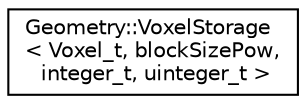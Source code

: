 digraph "Graphical Class Hierarchy"
{
  edge [fontname="Helvetica",fontsize="10",labelfontname="Helvetica",labelfontsize="10"];
  node [fontname="Helvetica",fontsize="10",shape=record];
  rankdir="LR";
  Node1 [label="Geometry::VoxelStorage\l\< Voxel_t, blockSizePow,\l integer_t, uinteger_t \>",height=0.2,width=0.4,color="black", fillcolor="white", style="filled",URL="$classGeometry_1_1VoxelStorage.html"];
}
